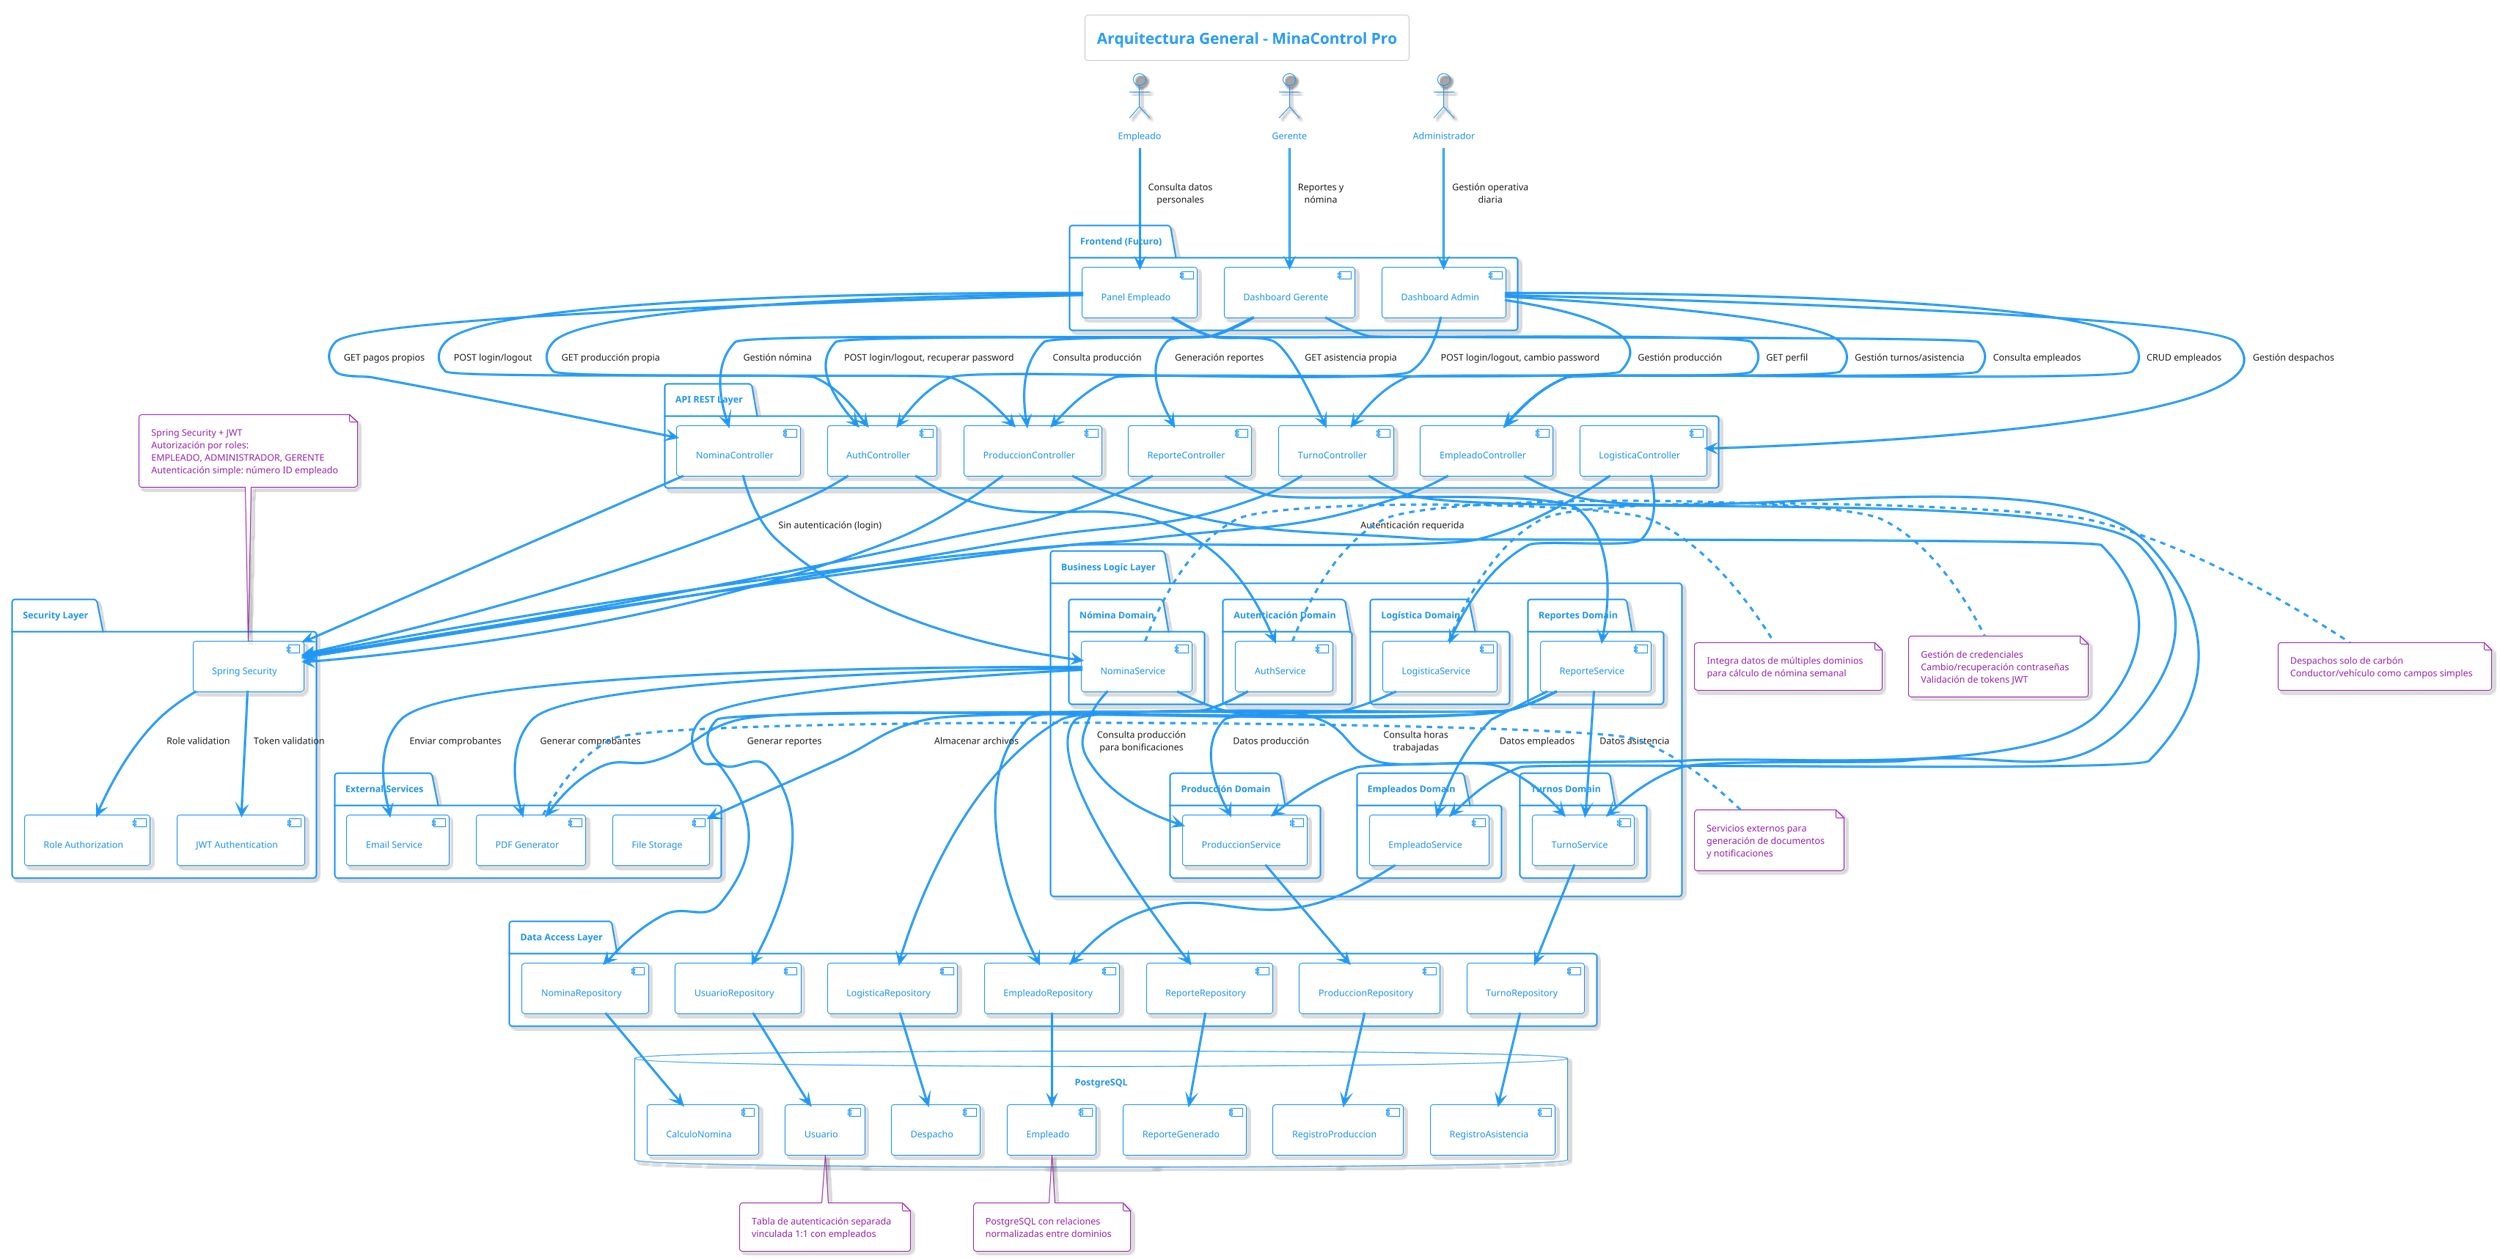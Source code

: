 @startuml architecture_overview
!theme materia-outline
title Arquitectura General - MinaControl Pro

' ===== ACTORES =====
actor Empleado as EMP
actor Administrador as ADM  
actor Gerente as GER

' ===== CAPA DE PRESENTACIÓN =====
package "Frontend (Futuro)" {
  [Panel Empleado] as FE_EMP
  [Dashboard Admin] as FE_ADM
  [Dashboard Gerente] as FE_GER
}

' ===== CAPA DE API =====
package "API REST Layer" {
  [AuthController] as API_AUTH
  [EmpleadoController] as API_EMP
  [TurnoController] as API_TUR
  [ProduccionController] as API_PRO
  [LogisticaController] as API_LOG
  [NominaController] as API_NOM
  [ReporteController] as API_REP
}

' ===== CAPA DE SEGURIDAD =====
package "Security Layer" {
  [Spring Security] as SEC
  [JWT Authentication] as JWT
  [Role Authorization] as AUTH
}

' ===== CAPA DE SERVICIOS =====
package "Business Logic Layer" {
  package "Autenticación Domain" {
    [AuthService] as SRV_AUTH
  }
  
  package "Empleados Domain" {
    [EmpleadoService] as SRV_EMP
  }
  
  package "Turnos Domain" {
    [TurnoService] as SRV_TUR
  }
  
  package "Producción Domain" {
    [ProduccionService] as SRV_PRO
  }
  
  package "Logística Domain" {
    [LogisticaService] as SRV_LOG
  }
  
  package "Nómina Domain" {
    [NominaService] as SRV_NOM
  }
  
  package "Reportes Domain" {
    [ReporteService] as SRV_REP
  }
}

' ===== CAPA DE PERSISTENCIA =====
package "Data Access Layer" {
  [UsuarioRepository] as REPO_USER
  [EmpleadoRepository] as REPO_EMP
  [TurnoRepository] as REPO_TUR
  [ProduccionRepository] as REPO_PRO
  [LogisticaRepository] as REPO_LOG
  [NominaRepository] as REPO_NOM
  [ReporteRepository] as REPO_REP
}

' ===== BASE DE DATOS =====
database "PostgreSQL" {
  [Usuario] as DB_USER
  [Empleado] as DB_EMP
  [RegistroAsistencia] as DB_ASI
  [RegistroProduccion] as DB_PRO
  [Despacho] as DB_DES
  [CalculoNomina] as DB_NOM
  [ReporteGenerado] as DB_REP
}

' ===== SERVICIOS EXTERNOS =====
package "External Services" {
  [PDF Generator] as PDF
  [Email Service] as EMAIL
  [File Storage] as FILES
}

' ===== CONEXIONES DE ACTORES =====
EMP --> FE_EMP : Consulta datos\npersonales
ADM --> FE_ADM : Gestión operativa\ndiaria
GER --> FE_GER : Reportes y\nnómina

' ===== CONEXIONES FRONTEND -> API =====
' Autenticación (todos los usuarios)
FE_EMP --> API_AUTH : POST login/logout
FE_ADM --> API_AUTH : POST login/logout, cambio password
FE_GER --> API_AUTH : POST login/logout, recuperar password

FE_EMP --> API_EMP : GET perfil
FE_EMP --> API_TUR : GET asistencia propia
FE_EMP --> API_PRO : GET producción propia
FE_EMP --> API_NOM : GET pagos propios

FE_ADM --> API_EMP : CRUD empleados
FE_ADM --> API_TUR : Gestión turnos/asistencia
FE_ADM --> API_PRO : Gestión producción
FE_ADM --> API_LOG : Gestión despachos

FE_GER --> API_NOM : Gestión nómina
FE_GER --> API_REP : Generación reportes
FE_GER --> API_EMP : Consulta empleados
FE_GER --> API_PRO : Consulta producción

' ===== SEGURIDAD =====
API_AUTH --> SEC : Sin autenticación (login)
API_EMP --> SEC : Autenticación requerida
API_TUR --> SEC
API_PRO --> SEC
API_LOG --> SEC
API_NOM --> SEC
API_REP --> SEC

SEC --> JWT : Token validation
SEC --> AUTH : Role validation

' ===== API -> SERVICIOS =====
API_AUTH --> SRV_AUTH
API_EMP --> SRV_EMP
API_TUR --> SRV_TUR
API_PRO --> SRV_PRO
API_LOG --> SRV_LOG
API_NOM --> SRV_NOM
API_REP --> SRV_REP

' ===== SERVICIOS -> REPOSITORIOS =====
SRV_AUTH --> REPO_USER
SRV_AUTH --> REPO_EMP
SRV_EMP --> REPO_EMP
SRV_TUR --> REPO_TUR
SRV_PRO --> REPO_PRO
SRV_LOG --> REPO_LOG
SRV_NOM --> REPO_NOM
SRV_REP --> REPO_REP

' ===== REPOSITORIOS -> BASE DATOS =====
REPO_USER --> DB_USER
REPO_EMP --> DB_EMP
REPO_TUR --> DB_ASI
REPO_PRO --> DB_PRO
REPO_LOG --> DB_DES
REPO_NOM --> DB_NOM
REPO_REP --> DB_REP

' ===== INTEGRACIONES TRANSVERSALES =====
SRV_NOM --> SRV_TUR : Consulta horas\ntrabajadas
SRV_NOM --> SRV_PRO : Consulta producción\npara bonificaciones
SRV_REP --> SRV_EMP : Datos empleados
SRV_REP --> SRV_PRO : Datos producción
SRV_REP --> SRV_TUR : Datos asistencia

' ===== SERVICIOS EXTERNOS =====
SRV_NOM --> PDF : Generar comprobantes
SRV_REP --> PDF : Generar reportes
SRV_NOM --> EMAIL : Enviar comprobantes
SRV_REP --> FILES : Almacenar archivos

' ===== NOTAS =====
note top of SEC : Spring Security + JWT\nAutorización por roles:\nEMPLEADO, ADMINISTRADOR, GERENTE\nAutenticación simple: número ID empleado

note right of SRV_AUTH : Gestión de credenciales\nCambio/recuperación contraseñas\nValidación de tokens JWT

note right of SRV_LOG : Despachos solo de carbón\nConductor/vehículo como campos simples

note right of SRV_NOM : Integra datos de múltiples dominios\npara cálculo de nómina semanal

note bottom of DB_USER : Tabla de autenticación separada\nvinculada 1:1 con empleados

note bottom of DB_EMP : PostgreSQL con relaciones\nnormalizadas entre dominios

note left of PDF : Servicios externos para\ngeneración de documentos\ny notificaciones

@enduml
